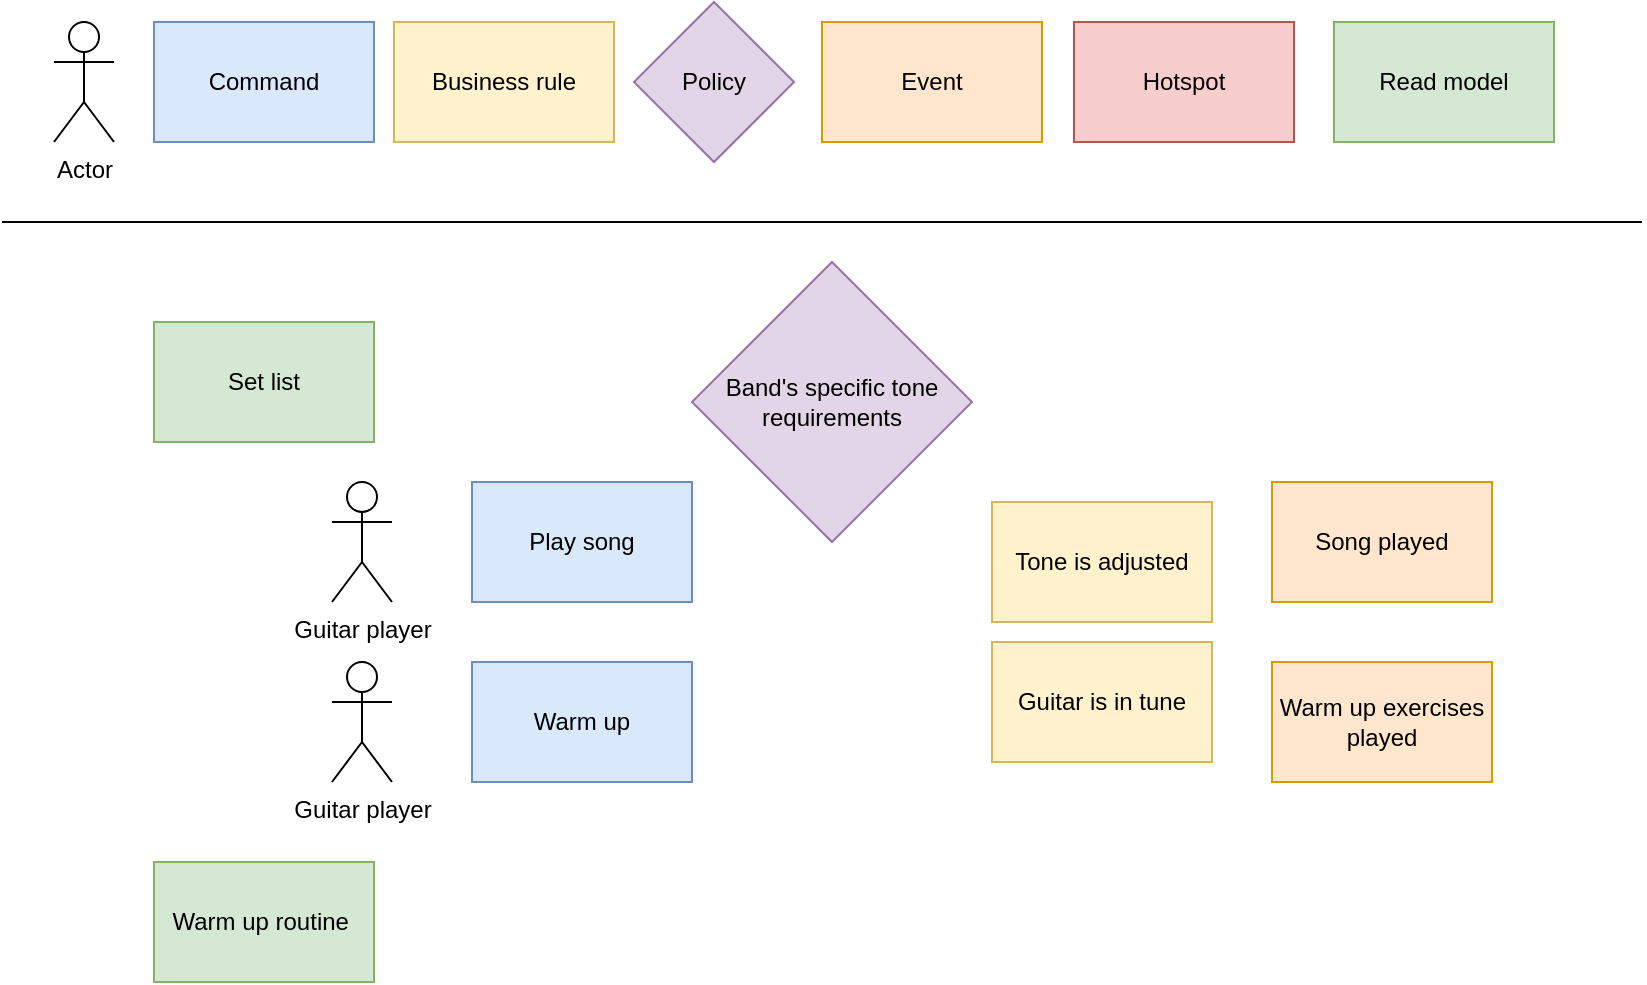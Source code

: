 <mxfile version="14.9.2" type="github">
  <diagram id="4tkHtGuFGiD6dUaCuHIw" name="Page-1">
    <mxGraphModel dx="2870" dy="1134" grid="1" gridSize="10" guides="1" tooltips="1" connect="1" arrows="1" fold="1" page="1" pageScale="1" pageWidth="827" pageHeight="1169" math="0" shadow="0">
      <root>
        <mxCell id="0" />
        <mxCell id="1" parent="0" />
        <mxCell id="1aMg-3rMD4sG1Mxqv6Jb-1" value="Command" style="rounded=0;whiteSpace=wrap;html=1;fillColor=#dae8fc;strokeColor=#6c8ebf;flipH=0;" parent="1" vertex="1">
          <mxGeometry x="80" y="30" width="110" height="60" as="geometry" />
        </mxCell>
        <mxCell id="1aMg-3rMD4sG1Mxqv6Jb-2" value="Event" style="rounded=0;whiteSpace=wrap;html=1;fillColor=#ffe6cc;strokeColor=#d79b00;flipH=0;" parent="1" vertex="1">
          <mxGeometry x="414" y="30" width="110" height="60" as="geometry" />
        </mxCell>
        <mxCell id="1aMg-3rMD4sG1Mxqv6Jb-3" value="Policy" style="rhombus;whiteSpace=wrap;html=1;fillColor=#e1d5e7;strokeColor=#9673a6;flipH=0;" parent="1" vertex="1">
          <mxGeometry x="320" y="20" width="80" height="80" as="geometry" />
        </mxCell>
        <mxCell id="1aMg-3rMD4sG1Mxqv6Jb-4" value="Actor" style="shape=umlActor;verticalLabelPosition=bottom;verticalAlign=top;html=1;outlineConnect=0;flipH=0;" parent="1" vertex="1">
          <mxGeometry x="30" y="30" width="30" height="60" as="geometry" />
        </mxCell>
        <mxCell id="1aMg-3rMD4sG1Mxqv6Jb-5" value="Hotspot" style="rounded=0;whiteSpace=wrap;html=1;fillColor=#f8cecc;strokeColor=#b85450;flipH=0;" parent="1" vertex="1">
          <mxGeometry x="540" y="30" width="110" height="60" as="geometry" />
        </mxCell>
        <mxCell id="1aMg-3rMD4sG1Mxqv6Jb-6" value="Business rule" style="rounded=0;whiteSpace=wrap;html=1;fillColor=#fff2cc;strokeColor=#d6b656;flipH=0;" parent="1" vertex="1">
          <mxGeometry x="200" y="30" width="110" height="60" as="geometry" />
        </mxCell>
        <mxCell id="1aMg-3rMD4sG1Mxqv6Jb-7" value="" style="endArrow=none;html=1;" parent="1" edge="1">
          <mxGeometry width="50" height="50" relative="1" as="geometry">
            <mxPoint x="4" y="130" as="sourcePoint" />
            <mxPoint x="824" y="130" as="targetPoint" />
          </mxGeometry>
        </mxCell>
        <mxCell id="1aMg-3rMD4sG1Mxqv6Jb-9" value="Tone is adjusted" style="rounded=0;whiteSpace=wrap;html=1;fillColor=#fff2cc;strokeColor=#d6b656;flipH=0;" parent="1" vertex="1">
          <mxGeometry x="499" y="270" width="110" height="60" as="geometry" />
        </mxCell>
        <mxCell id="1aMg-3rMD4sG1Mxqv6Jb-11" value="Guitar is in tune" style="rounded=0;whiteSpace=wrap;html=1;fillColor=#fff2cc;strokeColor=#d6b656;flipH=0;" parent="1" vertex="1">
          <mxGeometry x="499" y="340" width="110" height="60" as="geometry" />
        </mxCell>
        <mxCell id="1aMg-3rMD4sG1Mxqv6Jb-13" value="Warm up" style="rounded=0;whiteSpace=wrap;html=1;fillColor=#dae8fc;strokeColor=#6c8ebf;flipH=0;" parent="1" vertex="1">
          <mxGeometry x="239" y="350" width="110" height="60" as="geometry" />
        </mxCell>
        <mxCell id="1aMg-3rMD4sG1Mxqv6Jb-14" value="Play song" style="rounded=0;whiteSpace=wrap;html=1;fillColor=#dae8fc;strokeColor=#6c8ebf;flipH=0;" parent="1" vertex="1">
          <mxGeometry x="239" y="260" width="110" height="60" as="geometry" />
        </mxCell>
        <mxCell id="1aMg-3rMD4sG1Mxqv6Jb-15" value="Song played" style="rounded=0;whiteSpace=wrap;html=1;fillColor=#ffe6cc;strokeColor=#d79b00;flipH=0;" parent="1" vertex="1">
          <mxGeometry x="639" y="260" width="110" height="60" as="geometry" />
        </mxCell>
        <mxCell id="1aMg-3rMD4sG1Mxqv6Jb-16" value="Warm up exercises played" style="rounded=0;whiteSpace=wrap;html=1;fillColor=#ffe6cc;strokeColor=#d79b00;flipH=0;" parent="1" vertex="1">
          <mxGeometry x="639" y="350" width="110" height="60" as="geometry" />
        </mxCell>
        <mxCell id="1aMg-3rMD4sG1Mxqv6Jb-17" value="Band&#39;s specific tone requirements" style="rhombus;whiteSpace=wrap;html=1;fillColor=#e1d5e7;strokeColor=#9673a6;flipH=0;" parent="1" vertex="1">
          <mxGeometry x="349" y="150" width="140" height="140" as="geometry" />
        </mxCell>
        <mxCell id="1aMg-3rMD4sG1Mxqv6Jb-18" value="Guitar player" style="shape=umlActor;verticalLabelPosition=bottom;verticalAlign=top;html=1;outlineConnect=0;flipH=0;" parent="1" vertex="1">
          <mxGeometry x="169" y="260" width="30" height="60" as="geometry" />
        </mxCell>
        <mxCell id="1aMg-3rMD4sG1Mxqv6Jb-19" value="Guitar player" style="shape=umlActor;verticalLabelPosition=bottom;verticalAlign=top;html=1;outlineConnect=0;flipH=0;" parent="1" vertex="1">
          <mxGeometry x="169" y="350" width="30" height="60" as="geometry" />
        </mxCell>
        <mxCell id="1aMg-3rMD4sG1Mxqv6Jb-21" value="Read model" style="rounded=0;whiteSpace=wrap;html=1;fillColor=#d5e8d4;strokeColor=#82b366;flipH=0;" parent="1" vertex="1">
          <mxGeometry x="670" y="30" width="110" height="60" as="geometry" />
        </mxCell>
        <mxCell id="N4dcT59xzw1Nvt139-LP-1" value="Set list" style="rounded=0;whiteSpace=wrap;html=1;fillColor=#d5e8d4;strokeColor=#82b366;flipH=0;" vertex="1" parent="1">
          <mxGeometry x="80" y="180" width="110" height="60" as="geometry" />
        </mxCell>
        <mxCell id="N4dcT59xzw1Nvt139-LP-2" value="Warm up routine&amp;nbsp;" style="rounded=0;whiteSpace=wrap;html=1;fillColor=#d5e8d4;strokeColor=#82b366;flipH=0;" vertex="1" parent="1">
          <mxGeometry x="80" y="450" width="110" height="60" as="geometry" />
        </mxCell>
      </root>
    </mxGraphModel>
  </diagram>
</mxfile>
